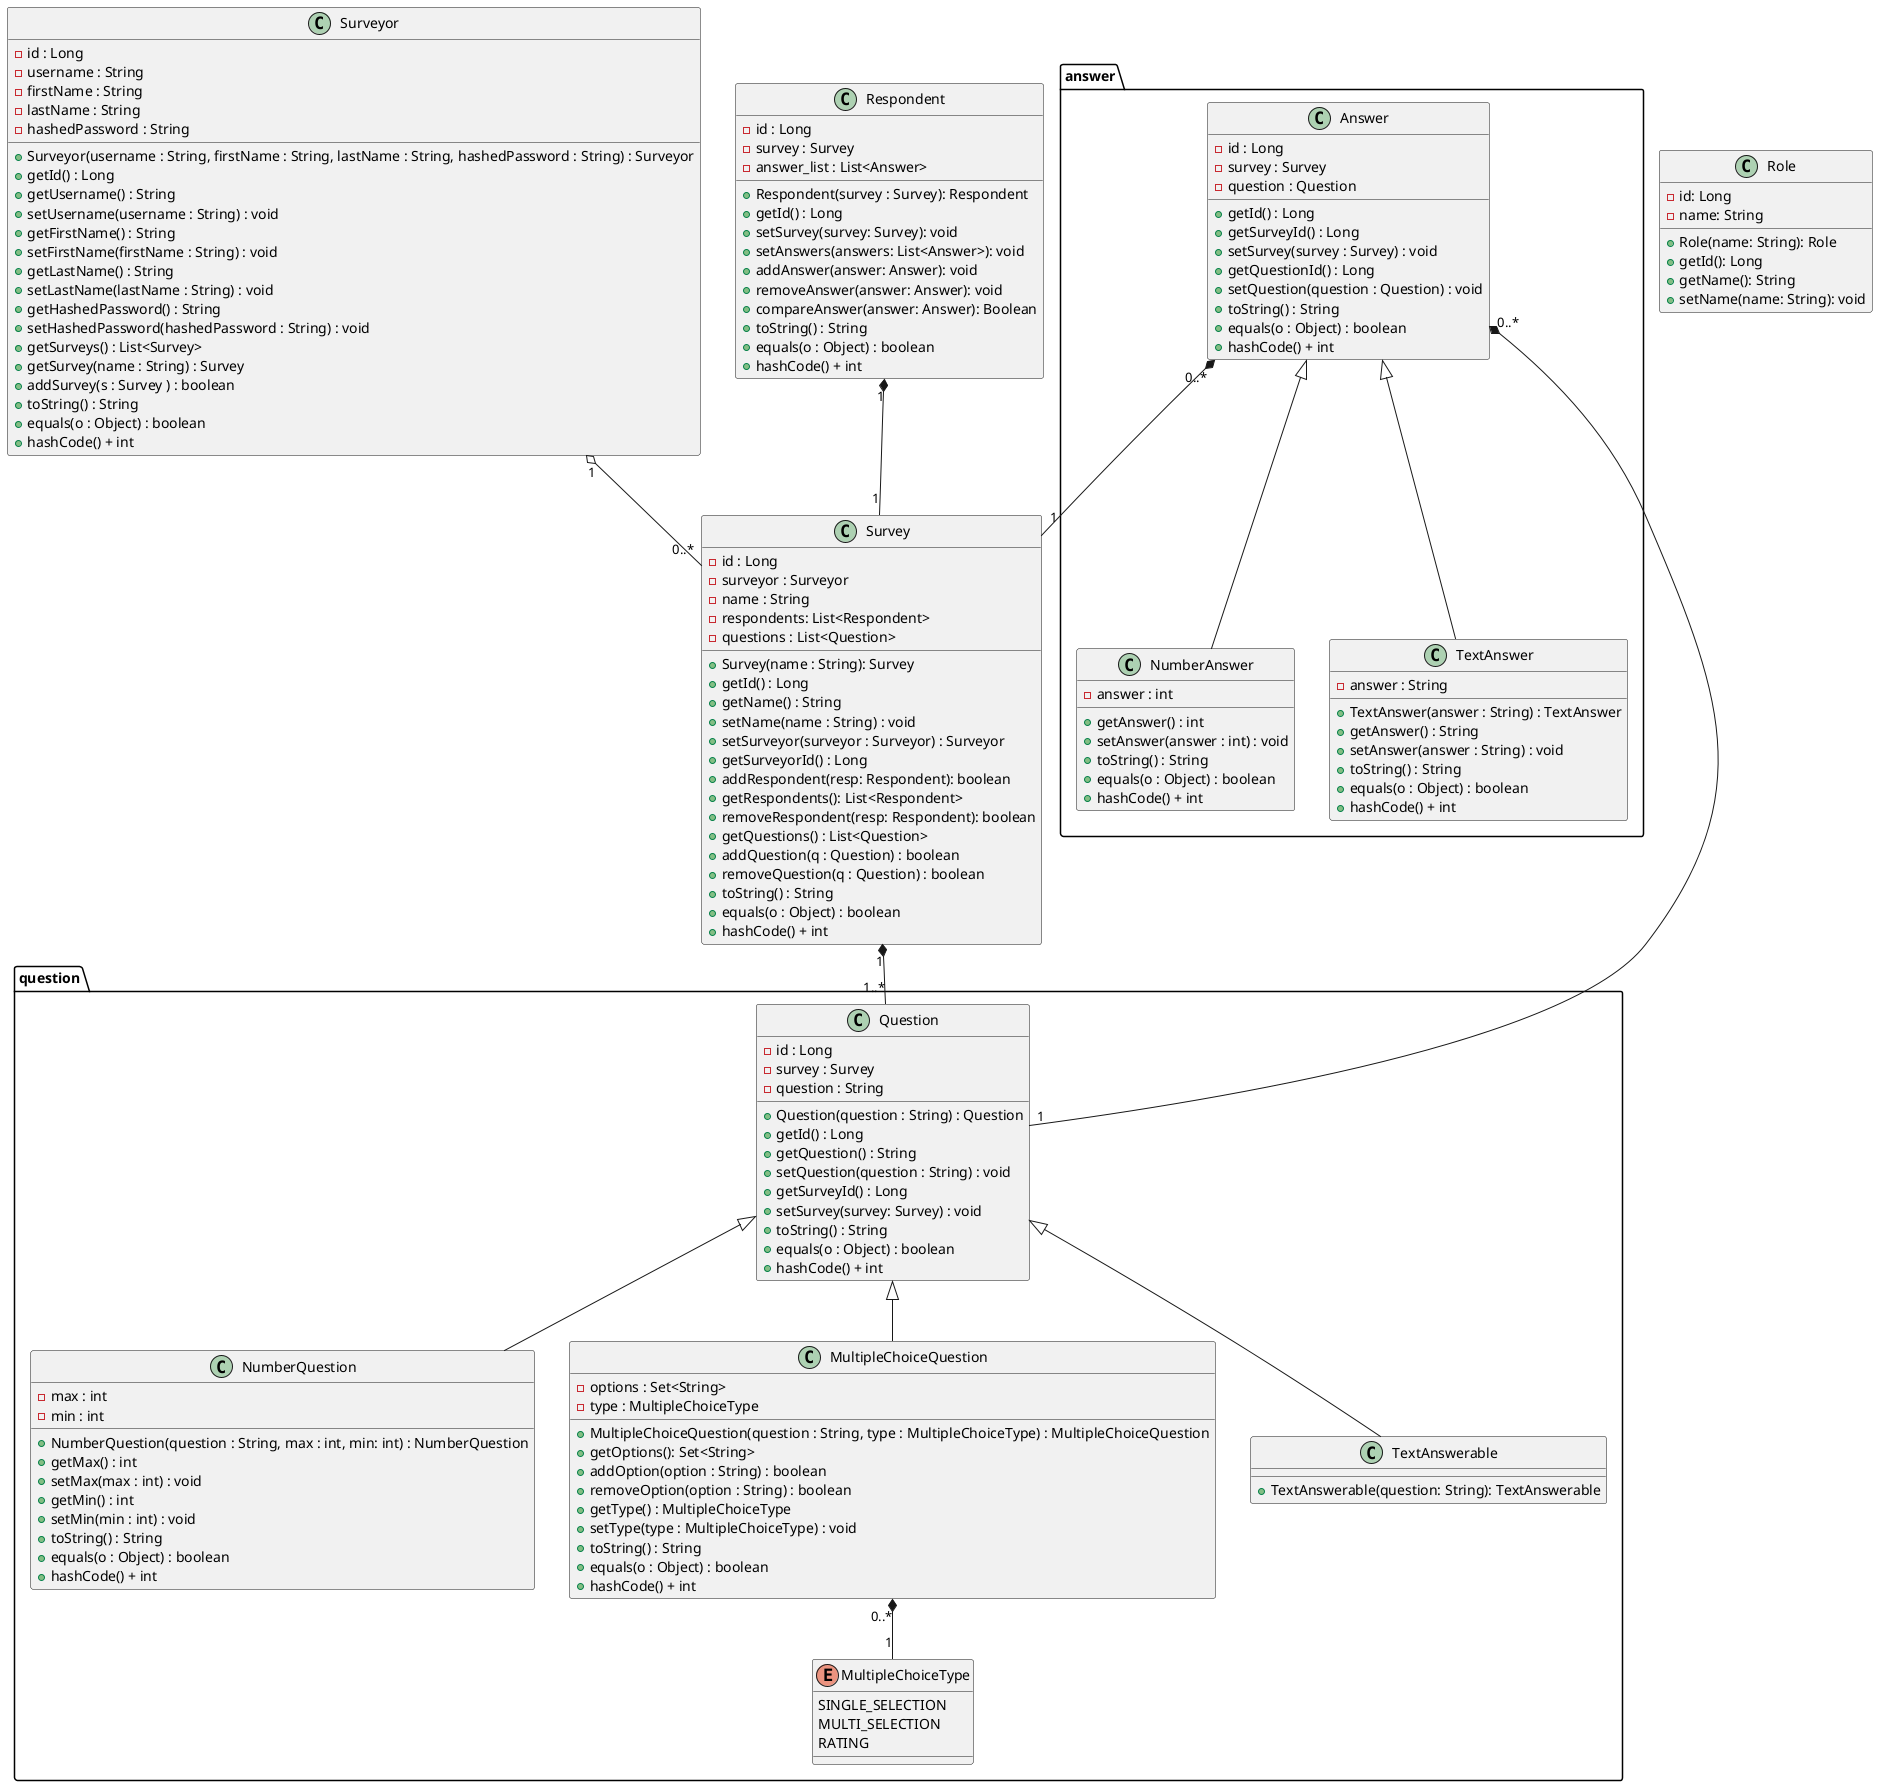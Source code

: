 @startuml
'https://plantuml.com/class-diagram

class Surveyor{
    - id : Long
    - username : String
    - firstName : String
    - lastName : String
    - hashedPassword : String
    + Surveyor(username : String, firstName : String, lastName : String, hashedPassword : String) : Surveyor
    + getId() : Long
    + getUsername() : String
    + setUsername(username : String) : void
    + getFirstName() : String
    + setFirstName(firstName : String) : void
    + getLastName() : String
    + setLastName(lastName : String) : void
    + getHashedPassword() : String
    + setHashedPassword(hashedPassword : String) : void
    + getSurveys() : List<Survey>
    + getSurvey(name : String) : Survey
    + addSurvey(s : Survey ) : boolean
    + toString() : String
    + equals(o : Object) : boolean
    + hashCode() + int
}

class Survey{
    - id : Long
    - surveyor : Surveyor
    - name : String
    - respondents: List<Respondent>
    - questions : List<Question>
    + Survey(name : String): Survey
    + getId() : Long
    + getName() : String
    + setName(name : String) : void
    + setSurveyor(surveyor : Surveyor) : Surveyor
    + getSurveyorId() : Long
    + addRespondent(resp: Respondent): boolean
    + getRespondents(): List<Respondent>
    + removeRespondent(resp: Respondent): boolean
    + getQuestions() : List<Question>
    + addQuestion(q : Question) : boolean
    + removeQuestion(q : Question) : boolean
    + toString() : String
    + equals(o : Object) : boolean
    + hashCode() + int
}

class Respondent{
    - id : Long
    - survey : Survey
    - answer_list : List<Answer>
    + Respondent(survey : Survey): Respondent
    + getId() : Long
    + setSurvey(survey: Survey): void
    + setAnswers(answers: List<Answer>): void
    + addAnswer(answer: Answer): void
    + removeAnswer(answer: Answer): void
    + compareAnswer(answer: Answer): Boolean
    + toString() : String
    + equals(o : Object) : boolean
    + hashCode() + int
}

class Role {
    - id: Long
    - name: String
    + Role(name: String): Role
    + getId(): Long
    + getName(): String
    + setName(name: String): void
}

package question{
    class Question{
        - id : Long
        - survey : Survey
        - question : String
        + Question(question : String) : Question
        + getId() : Long
        + getQuestion() : String
        + setQuestion(question : String) : void
        + getSurveyId() : Long
        + setSurvey(survey: Survey) : void
        + toString() : String
        + equals(o : Object) : boolean
        + hashCode() + int
    }
    class NumberQuestion extends Question{
        - max : int
        - min : int
        + NumberQuestion(question : String, max : int, min: int) : NumberQuestion
        + getMax() : int
        + setMax(max : int) : void
        + getMin() : int
        + setMin(min : int) : void
        + toString() : String
        + equals(o : Object) : boolean
        + hashCode() + int
    }
    enum MultipleChoiceType{
        SINGLE_SELECTION
        MULTI_SELECTION
        RATING
    }
    class MultipleChoiceQuestion extends Question{
        - options : Set<String>
        - type : MultipleChoiceType
        + MultipleChoiceQuestion(question : String, type : MultipleChoiceType) : MultipleChoiceQuestion
        + getOptions(): Set<String>
        + addOption(option : String) : boolean
        + removeOption(option : String) : boolean
        + getType() : MultipleChoiceType
        + setType(type : MultipleChoiceType) : void
        + toString() : String
        + equals(o : Object) : boolean
        + hashCode() + int
    }
    class TextAnswerable extends Question {
        + TextAnswerable(question: String): TextAnswerable
    }
}
package answer{
    class Answer{
        - id : Long
        - survey : Survey
        - question : Question
        + getId() : Long
        + getSurveyId() : Long
        + setSurvey(survey : Survey) : void
        + getQuestionId() : Long
        + setQuestion(question : Question) : void
        + toString() : String
        + equals(o : Object) : boolean
        + hashCode() + int
    }
    class NumberAnswer extends Answer{
        - answer : int
        + getAnswer() : int
        + setAnswer(answer : int) : void
        + toString() : String
        + equals(o : Object) : boolean
        + hashCode() + int
    }
    class TextAnswer extends Answer{
        - answer : String
        + TextAnswer(answer : String) : TextAnswer
        + getAnswer() : String
        + setAnswer(answer : String) : void
        + toString() : String
        + equals(o : Object) : boolean
        + hashCode() + int
    }
}

Surveyor "1" o-- "0..*" Survey
Survey "1" *-- "1..*" Question
Answer "0..*" *-- "1" Survey
Answer "0..*" *-- "1" Question
MultipleChoiceQuestion "0..*" *-- "1" MultipleChoiceType
Respondent "1" *-- "1" Survey


@enduml